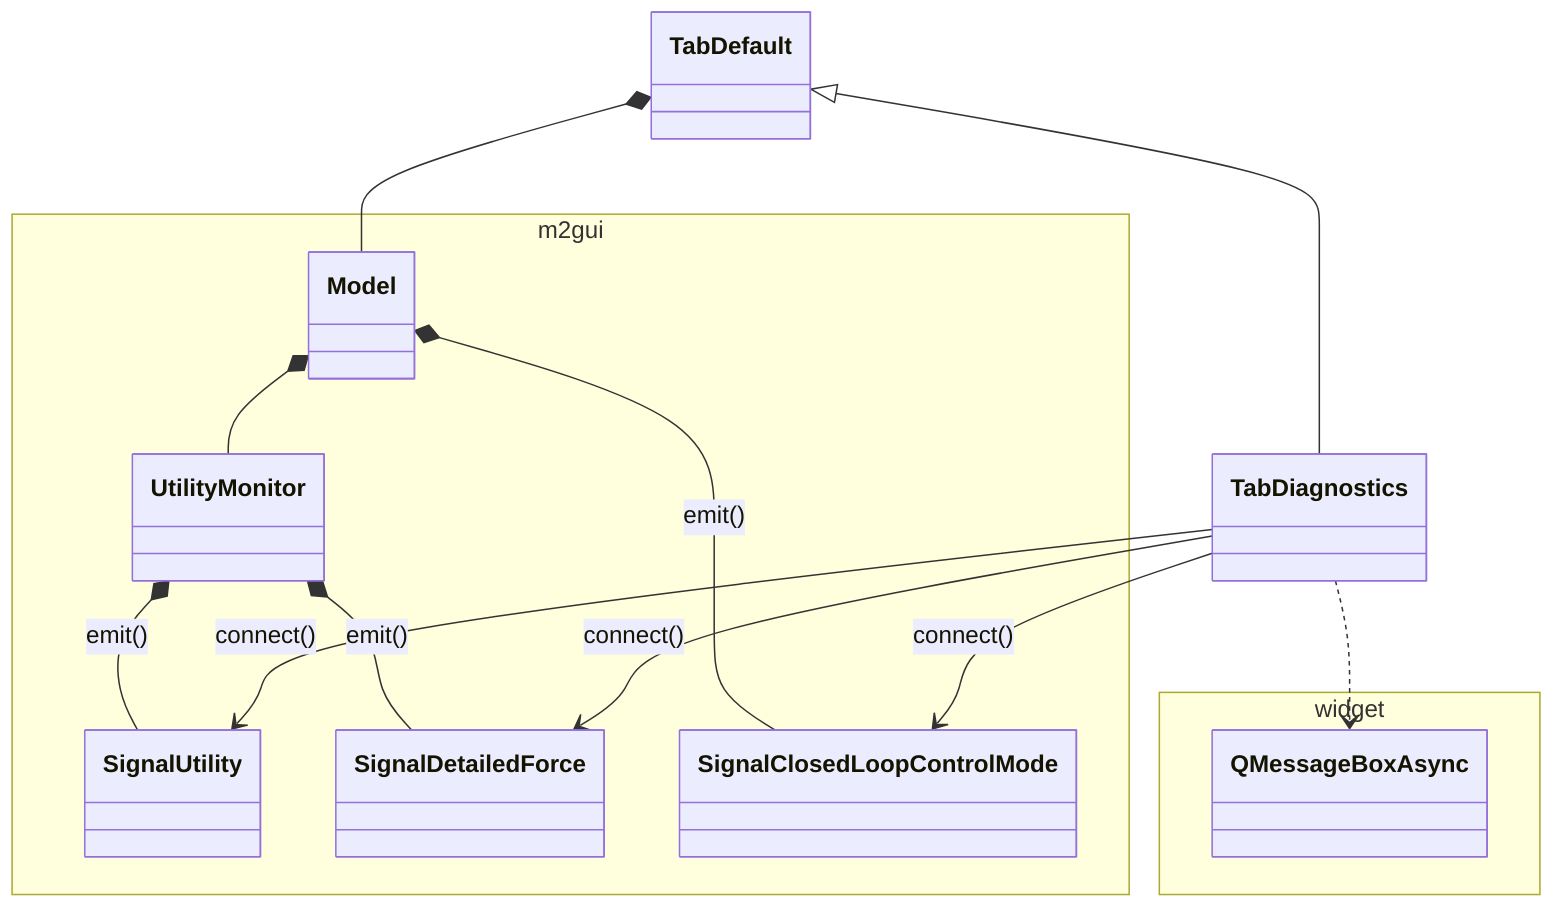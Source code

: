 classDiagram
namespace m2gui {
  class Model
  class UtilityMonitor
  class SignalUtility
  class SignalDetailedForce
  class SignalClosedLoopControlMode
}

Model *-- UtilityMonitor
Model *-- SignalClosedLoopControlMode : emit()
UtilityMonitor *-- SignalUtility : emit()
UtilityMonitor *-- SignalDetailedForce : emit()

namespace widget {
  class QMessageBoxAsync
}

TabDefault *-- Model
TabDefault <|-- TabDiagnostics

TabDiagnostics --> SignalUtility : connect()
TabDiagnostics --> SignalDetailedForce : connect()
TabDiagnostics --> SignalClosedLoopControlMode : connect()
TabDiagnostics ..> QMessageBoxAsync